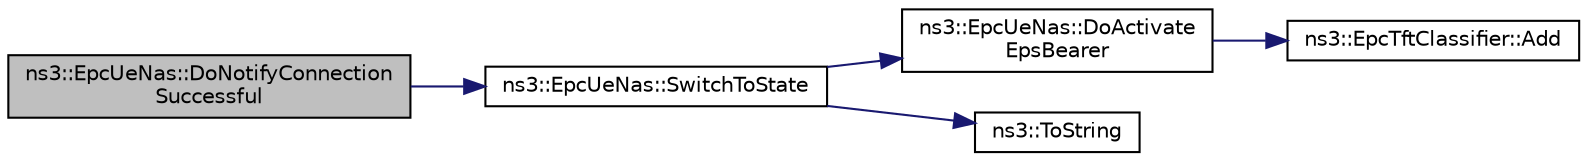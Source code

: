 digraph "ns3::EpcUeNas::DoNotifyConnectionSuccessful"
{
 // LATEX_PDF_SIZE
  edge [fontname="Helvetica",fontsize="10",labelfontname="Helvetica",labelfontsize="10"];
  node [fontname="Helvetica",fontsize="10",shape=record];
  rankdir="LR";
  Node1 [label="ns3::EpcUeNas::DoNotifyConnection\lSuccessful",height=0.2,width=0.4,color="black", fillcolor="grey75", style="filled", fontcolor="black",tooltip="Notify successful connection."];
  Node1 -> Node2 [color="midnightblue",fontsize="10",style="solid",fontname="Helvetica"];
  Node2 [label="ns3::EpcUeNas::SwitchToState",height=0.2,width=0.4,color="black", fillcolor="white", style="filled",URL="$classns3_1_1_epc_ue_nas.html#a00835b29963b7eff0c4a8f1bc82a91fe",tooltip="Switch the UE RRC to the given state."];
  Node2 -> Node3 [color="midnightblue",fontsize="10",style="solid",fontname="Helvetica"];
  Node3 [label="ns3::EpcUeNas::DoActivate\lEpsBearer",height=0.2,width=0.4,color="black", fillcolor="white", style="filled",URL="$classns3_1_1_epc_ue_nas.html#a7a2c493d367fd7d526e8a0168438116b",tooltip="Activate EPS Bearer."];
  Node3 -> Node4 [color="midnightblue",fontsize="10",style="solid",fontname="Helvetica"];
  Node4 [label="ns3::EpcTftClassifier::Add",height=0.2,width=0.4,color="black", fillcolor="white", style="filled",URL="$classns3_1_1_epc_tft_classifier.html#a4a0dd2623dd9bfbfb806183625af74bd",tooltip="add a TFT to the Classifier"];
  Node2 -> Node5 [color="midnightblue",fontsize="10",style="solid",fontname="Helvetica"];
  Node5 [label="ns3::ToString",height=0.2,width=0.4,color="black", fillcolor="white", style="filled",URL="$namespacens3.html#a3d1f7e1bec1972e2ae8d64673fcfcd9c",tooltip=" "];
}
